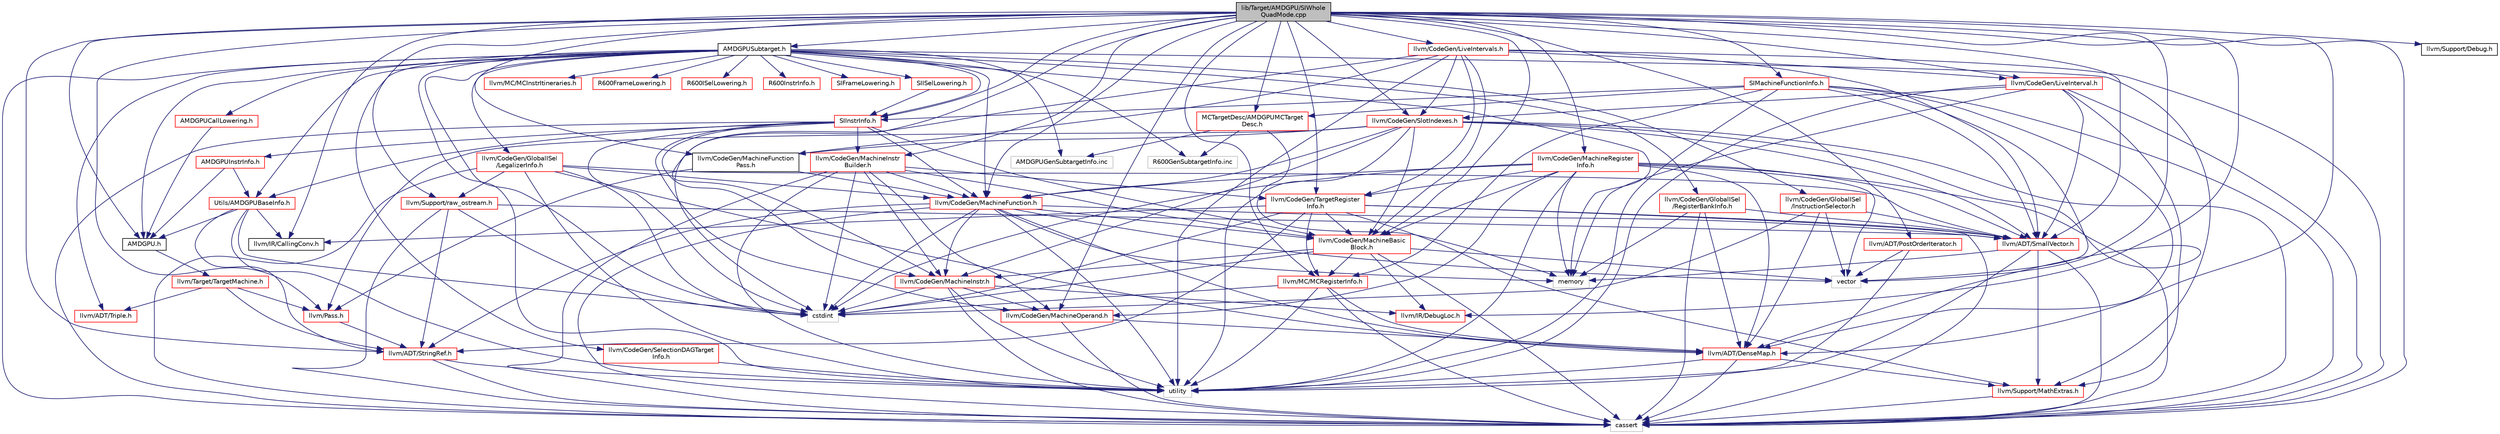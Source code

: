 digraph "lib/Target/AMDGPU/SIWholeQuadMode.cpp"
{
 // LATEX_PDF_SIZE
  bgcolor="transparent";
  edge [fontname="Helvetica",fontsize="10",labelfontname="Helvetica",labelfontsize="10"];
  node [fontname="Helvetica",fontsize="10",shape="box"];
  Node1 [label="lib/Target/AMDGPU/SIWhole\lQuadMode.cpp",height=0.2,width=0.4,color="black", fillcolor="grey75", style="filled", fontcolor="black",tooltip="This pass adds instructions to enable whole quad mode for pixel shaders, and whole wavefront mode for..."];
  Node1 -> Node2 [color="midnightblue",fontsize="10",style="solid",fontname="Helvetica"];
  Node2 [label="AMDGPU.h",height=0.2,width=0.4,color="black",URL="$AMDGPU_8h.html",tooltip=" "];
  Node2 -> Node3 [color="midnightblue",fontsize="10",style="solid",fontname="Helvetica"];
  Node3 [label="llvm/Target/TargetMachine.h",height=0.2,width=0.4,color="red",URL="$llvm_2Target_2TargetMachine_8h.html",tooltip=" "];
  Node3 -> Node4 [color="midnightblue",fontsize="10",style="solid",fontname="Helvetica"];
  Node4 [label="llvm/ADT/StringRef.h",height=0.2,width=0.4,color="red",URL="$StringRef_8h.html",tooltip=" "];
  Node4 -> Node15 [color="midnightblue",fontsize="10",style="solid",fontname="Helvetica"];
  Node15 [label="cassert",height=0.2,width=0.4,color="grey75",tooltip=" "];
  Node4 -> Node14 [color="midnightblue",fontsize="10",style="solid",fontname="Helvetica"];
  Node14 [label="utility",height=0.2,width=0.4,color="grey75",tooltip=" "];
  Node3 -> Node44 [color="midnightblue",fontsize="10",style="solid",fontname="Helvetica"];
  Node44 [label="llvm/ADT/Triple.h",height=0.2,width=0.4,color="red",URL="$Triple_8h.html",tooltip=" "];
  Node3 -> Node68 [color="midnightblue",fontsize="10",style="solid",fontname="Helvetica"];
  Node68 [label="llvm/Pass.h",height=0.2,width=0.4,color="red",URL="$Pass_8h.html",tooltip=" "];
  Node68 -> Node4 [color="midnightblue",fontsize="10",style="solid",fontname="Helvetica"];
  Node1 -> Node83 [color="midnightblue",fontsize="10",style="solid",fontname="Helvetica"];
  Node83 [label="AMDGPUSubtarget.h",height=0.2,width=0.4,color="black",URL="$AMDGPUSubtarget_8h.html",tooltip="AMDGPU specific subclass of TargetSubtarget."];
  Node83 -> Node2 [color="midnightblue",fontsize="10",style="solid",fontname="Helvetica"];
  Node83 -> Node84 [color="midnightblue",fontsize="10",style="solid",fontname="Helvetica"];
  Node84 [label="AMDGPUCallLowering.h",height=0.2,width=0.4,color="red",URL="$AMDGPUCallLowering_8h.html",tooltip="This file describes how to lower LLVM calls to machine code calls."];
  Node84 -> Node2 [color="midnightblue",fontsize="10",style="solid",fontname="Helvetica"];
  Node83 -> Node207 [color="midnightblue",fontsize="10",style="solid",fontname="Helvetica"];
  Node207 [label="R600FrameLowering.h",height=0.2,width=0.4,color="red",URL="$R600FrameLowering_8h.html",tooltip=" "];
  Node83 -> Node211 [color="midnightblue",fontsize="10",style="solid",fontname="Helvetica"];
  Node211 [label="R600ISelLowering.h",height=0.2,width=0.4,color="red",URL="$R600ISelLowering_8h.html",tooltip="R600 DAG Lowering interface definition."];
  Node83 -> Node237 [color="midnightblue",fontsize="10",style="solid",fontname="Helvetica"];
  Node237 [label="R600InstrInfo.h",height=0.2,width=0.4,color="red",URL="$R600InstrInfo_8h.html",tooltip="Interface definition for R600InstrInfo."];
  Node83 -> Node266 [color="midnightblue",fontsize="10",style="solid",fontname="Helvetica"];
  Node266 [label="SIFrameLowering.h",height=0.2,width=0.4,color="red",URL="$SIFrameLowering_8h.html",tooltip=" "];
  Node83 -> Node267 [color="midnightblue",fontsize="10",style="solid",fontname="Helvetica"];
  Node267 [label="SIISelLowering.h",height=0.2,width=0.4,color="red",URL="$SIISelLowering_8h.html",tooltip="SI DAG Lowering interface definition."];
  Node267 -> Node269 [color="midnightblue",fontsize="10",style="solid",fontname="Helvetica"];
  Node269 [label="SIInstrInfo.h",height=0.2,width=0.4,color="red",URL="$SIInstrInfo_8h.html",tooltip="Interface definition for SIInstrInfo."];
  Node269 -> Node270 [color="midnightblue",fontsize="10",style="solid",fontname="Helvetica"];
  Node270 [label="AMDGPUInstrInfo.h",height=0.2,width=0.4,color="red",URL="$AMDGPUInstrInfo_8h.html",tooltip="Contains the definition of a TargetInstrInfo class that is common to all AMD GPUs."];
  Node270 -> Node2 [color="midnightblue",fontsize="10",style="solid",fontname="Helvetica"];
  Node270 -> Node271 [color="midnightblue",fontsize="10",style="solid",fontname="Helvetica"];
  Node271 [label="Utils/AMDGPUBaseInfo.h",height=0.2,width=0.4,color="red",URL="$AMDGPUBaseInfo_8h.html",tooltip=" "];
  Node271 -> Node2 [color="midnightblue",fontsize="10",style="solid",fontname="Helvetica"];
  Node271 -> Node4 [color="midnightblue",fontsize="10",style="solid",fontname="Helvetica"];
  Node271 -> Node135 [color="midnightblue",fontsize="10",style="solid",fontname="Helvetica"];
  Node135 [label="llvm/IR/CallingConv.h",height=0.2,width=0.4,color="black",URL="$CallingConv_8h.html",tooltip=" "];
  Node271 -> Node41 [color="midnightblue",fontsize="10",style="solid",fontname="Helvetica"];
  Node41 [label="cstdint",height=0.2,width=0.4,color="grey75",tooltip=" "];
  Node271 -> Node14 [color="midnightblue",fontsize="10",style="solid",fontname="Helvetica"];
  Node269 -> Node271 [color="midnightblue",fontsize="10",style="solid",fontname="Helvetica"];
  Node269 -> Node102 [color="midnightblue",fontsize="10",style="solid",fontname="Helvetica"];
  Node102 [label="llvm/CodeGen/MachineBasic\lBlock.h",height=0.2,width=0.4,color="red",URL="$MachineBasicBlock_8h.html",tooltip=" "];
  Node102 -> Node103 [color="midnightblue",fontsize="10",style="solid",fontname="Helvetica"];
  Node103 [label="llvm/CodeGen/MachineInstr.h",height=0.2,width=0.4,color="red",URL="$MachineInstr_8h.html",tooltip=" "];
  Node103 -> Node173 [color="midnightblue",fontsize="10",style="solid",fontname="Helvetica"];
  Node173 [label="llvm/CodeGen/MachineOperand.h",height=0.2,width=0.4,color="red",URL="$MachineOperand_8h.html",tooltip=" "];
  Node173 -> Node74 [color="midnightblue",fontsize="10",style="solid",fontname="Helvetica"];
  Node74 [label="llvm/ADT/DenseMap.h",height=0.2,width=0.4,color="red",URL="$DenseMap_8h.html",tooltip=" "];
  Node74 -> Node22 [color="midnightblue",fontsize="10",style="solid",fontname="Helvetica"];
  Node22 [label="llvm/Support/MathExtras.h",height=0.2,width=0.4,color="red",URL="$MathExtras_8h.html",tooltip=" "];
  Node22 -> Node15 [color="midnightblue",fontsize="10",style="solid",fontname="Helvetica"];
  Node74 -> Node15 [color="midnightblue",fontsize="10",style="solid",fontname="Helvetica"];
  Node74 -> Node14 [color="midnightblue",fontsize="10",style="solid",fontname="Helvetica"];
  Node173 -> Node15 [color="midnightblue",fontsize="10",style="solid",fontname="Helvetica"];
  Node103 -> Node116 [color="midnightblue",fontsize="10",style="solid",fontname="Helvetica"];
  Node116 [label="llvm/IR/DebugLoc.h",height=0.2,width=0.4,color="red",URL="$DebugLoc_8h.html",tooltip=" "];
  Node103 -> Node15 [color="midnightblue",fontsize="10",style="solid",fontname="Helvetica"];
  Node103 -> Node41 [color="midnightblue",fontsize="10",style="solid",fontname="Helvetica"];
  Node103 -> Node14 [color="midnightblue",fontsize="10",style="solid",fontname="Helvetica"];
  Node102 -> Node116 [color="midnightblue",fontsize="10",style="solid",fontname="Helvetica"];
  Node102 -> Node190 [color="midnightblue",fontsize="10",style="solid",fontname="Helvetica"];
  Node190 [label="llvm/MC/MCRegisterInfo.h",height=0.2,width=0.4,color="red",URL="$MCRegisterInfo_8h.html",tooltip=" "];
  Node190 -> Node74 [color="midnightblue",fontsize="10",style="solid",fontname="Helvetica"];
  Node190 -> Node15 [color="midnightblue",fontsize="10",style="solid",fontname="Helvetica"];
  Node190 -> Node41 [color="midnightblue",fontsize="10",style="solid",fontname="Helvetica"];
  Node190 -> Node14 [color="midnightblue",fontsize="10",style="solid",fontname="Helvetica"];
  Node102 -> Node15 [color="midnightblue",fontsize="10",style="solid",fontname="Helvetica"];
  Node102 -> Node41 [color="midnightblue",fontsize="10",style="solid",fontname="Helvetica"];
  Node102 -> Node56 [color="midnightblue",fontsize="10",style="solid",fontname="Helvetica"];
  Node56 [label="vector",height=0.2,width=0.4,color="grey75",tooltip=" "];
  Node269 -> Node88 [color="midnightblue",fontsize="10",style="solid",fontname="Helvetica"];
  Node88 [label="llvm/CodeGen/MachineFunction.h",height=0.2,width=0.4,color="red",URL="$MachineFunction_8h.html",tooltip=" "];
  Node88 -> Node74 [color="midnightblue",fontsize="10",style="solid",fontname="Helvetica"];
  Node88 -> Node17 [color="midnightblue",fontsize="10",style="solid",fontname="Helvetica"];
  Node17 [label="llvm/ADT/SmallVector.h",height=0.2,width=0.4,color="red",URL="$SmallVector_8h.html",tooltip=" "];
  Node17 -> Node22 [color="midnightblue",fontsize="10",style="solid",fontname="Helvetica"];
  Node17 -> Node15 [color="midnightblue",fontsize="10",style="solid",fontname="Helvetica"];
  Node17 -> Node16 [color="midnightblue",fontsize="10",style="solid",fontname="Helvetica"];
  Node16 [label="memory",height=0.2,width=0.4,color="grey75",tooltip=" "];
  Node17 -> Node14 [color="midnightblue",fontsize="10",style="solid",fontname="Helvetica"];
  Node88 -> Node4 [color="midnightblue",fontsize="10",style="solid",fontname="Helvetica"];
  Node88 -> Node102 [color="midnightblue",fontsize="10",style="solid",fontname="Helvetica"];
  Node88 -> Node103 [color="midnightblue",fontsize="10",style="solid",fontname="Helvetica"];
  Node88 -> Node15 [color="midnightblue",fontsize="10",style="solid",fontname="Helvetica"];
  Node88 -> Node41 [color="midnightblue",fontsize="10",style="solid",fontname="Helvetica"];
  Node88 -> Node16 [color="midnightblue",fontsize="10",style="solid",fontname="Helvetica"];
  Node88 -> Node14 [color="midnightblue",fontsize="10",style="solid",fontname="Helvetica"];
  Node88 -> Node56 [color="midnightblue",fontsize="10",style="solid",fontname="Helvetica"];
  Node269 -> Node103 [color="midnightblue",fontsize="10",style="solid",fontname="Helvetica"];
  Node269 -> Node287 [color="midnightblue",fontsize="10",style="solid",fontname="Helvetica"];
  Node287 [label="llvm/CodeGen/MachineInstr\lBuilder.h",height=0.2,width=0.4,color="red",URL="$MachineInstrBuilder_8h.html",tooltip=" "];
  Node287 -> Node102 [color="midnightblue",fontsize="10",style="solid",fontname="Helvetica"];
  Node287 -> Node88 [color="midnightblue",fontsize="10",style="solid",fontname="Helvetica"];
  Node287 -> Node103 [color="midnightblue",fontsize="10",style="solid",fontname="Helvetica"];
  Node287 -> Node173 [color="midnightblue",fontsize="10",style="solid",fontname="Helvetica"];
  Node287 -> Node229 [color="midnightblue",fontsize="10",style="solid",fontname="Helvetica"];
  Node229 [label="llvm/CodeGen/TargetRegister\lInfo.h",height=0.2,width=0.4,color="red",URL="$TargetRegisterInfo_8h.html",tooltip=" "];
  Node229 -> Node17 [color="midnightblue",fontsize="10",style="solid",fontname="Helvetica"];
  Node229 -> Node4 [color="midnightblue",fontsize="10",style="solid",fontname="Helvetica"];
  Node229 -> Node102 [color="midnightblue",fontsize="10",style="solid",fontname="Helvetica"];
  Node229 -> Node135 [color="midnightblue",fontsize="10",style="solid",fontname="Helvetica"];
  Node229 -> Node190 [color="midnightblue",fontsize="10",style="solid",fontname="Helvetica"];
  Node229 -> Node22 [color="midnightblue",fontsize="10",style="solid",fontname="Helvetica"];
  Node229 -> Node15 [color="midnightblue",fontsize="10",style="solid",fontname="Helvetica"];
  Node229 -> Node41 [color="midnightblue",fontsize="10",style="solid",fontname="Helvetica"];
  Node287 -> Node15 [color="midnightblue",fontsize="10",style="solid",fontname="Helvetica"];
  Node287 -> Node41 [color="midnightblue",fontsize="10",style="solid",fontname="Helvetica"];
  Node287 -> Node14 [color="midnightblue",fontsize="10",style="solid",fontname="Helvetica"];
  Node269 -> Node173 [color="midnightblue",fontsize="10",style="solid",fontname="Helvetica"];
  Node269 -> Node15 [color="midnightblue",fontsize="10",style="solid",fontname="Helvetica"];
  Node269 -> Node41 [color="midnightblue",fontsize="10",style="solid",fontname="Helvetica"];
  Node83 -> Node269 [color="midnightblue",fontsize="10",style="solid",fontname="Helvetica"];
  Node83 -> Node271 [color="midnightblue",fontsize="10",style="solid",fontname="Helvetica"];
  Node83 -> Node44 [color="midnightblue",fontsize="10",style="solid",fontname="Helvetica"];
  Node83 -> Node290 [color="midnightblue",fontsize="10",style="solid",fontname="Helvetica"];
  Node290 [label="llvm/CodeGen/GlobalISel\l/InstructionSelector.h",height=0.2,width=0.4,color="red",URL="$InstructionSelector_8h.html",tooltip=" "];
  Node290 -> Node74 [color="midnightblue",fontsize="10",style="solid",fontname="Helvetica"];
  Node290 -> Node17 [color="midnightblue",fontsize="10",style="solid",fontname="Helvetica"];
  Node290 -> Node41 [color="midnightblue",fontsize="10",style="solid",fontname="Helvetica"];
  Node290 -> Node56 [color="midnightblue",fontsize="10",style="solid",fontname="Helvetica"];
  Node83 -> Node292 [color="midnightblue",fontsize="10",style="solid",fontname="Helvetica"];
  Node292 [label="llvm/CodeGen/GlobalISel\l/LegalizerInfo.h",height=0.2,width=0.4,color="red",URL="$LegalizerInfo_8h.html",tooltip=" "];
  Node292 -> Node74 [color="midnightblue",fontsize="10",style="solid",fontname="Helvetica"];
  Node292 -> Node17 [color="midnightblue",fontsize="10",style="solid",fontname="Helvetica"];
  Node292 -> Node88 [color="midnightblue",fontsize="10",style="solid",fontname="Helvetica"];
  Node292 -> Node130 [color="midnightblue",fontsize="10",style="solid",fontname="Helvetica"];
  Node130 [label="llvm/Support/raw_ostream.h",height=0.2,width=0.4,color="red",URL="$raw__ostream_8h.html",tooltip=" "];
  Node130 -> Node17 [color="midnightblue",fontsize="10",style="solid",fontname="Helvetica"];
  Node130 -> Node4 [color="midnightblue",fontsize="10",style="solid",fontname="Helvetica"];
  Node130 -> Node15 [color="midnightblue",fontsize="10",style="solid",fontname="Helvetica"];
  Node130 -> Node41 [color="midnightblue",fontsize="10",style="solid",fontname="Helvetica"];
  Node292 -> Node15 [color="midnightblue",fontsize="10",style="solid",fontname="Helvetica"];
  Node292 -> Node41 [color="midnightblue",fontsize="10",style="solid",fontname="Helvetica"];
  Node292 -> Node14 [color="midnightblue",fontsize="10",style="solid",fontname="Helvetica"];
  Node83 -> Node295 [color="midnightblue",fontsize="10",style="solid",fontname="Helvetica"];
  Node295 [label="llvm/CodeGen/GlobalISel\l/RegisterBankInfo.h",height=0.2,width=0.4,color="red",URL="$RegisterBankInfo_8h.html",tooltip=" "];
  Node295 -> Node74 [color="midnightblue",fontsize="10",style="solid",fontname="Helvetica"];
  Node295 -> Node17 [color="midnightblue",fontsize="10",style="solid",fontname="Helvetica"];
  Node295 -> Node15 [color="midnightblue",fontsize="10",style="solid",fontname="Helvetica"];
  Node295 -> Node16 [color="midnightblue",fontsize="10",style="solid",fontname="Helvetica"];
  Node83 -> Node88 [color="midnightblue",fontsize="10",style="solid",fontname="Helvetica"];
  Node83 -> Node296 [color="midnightblue",fontsize="10",style="solid",fontname="Helvetica"];
  Node296 [label="llvm/CodeGen/SelectionDAGTarget\lInfo.h",height=0.2,width=0.4,color="red",URL="$SelectionDAGTargetInfo_8h.html",tooltip=" "];
  Node296 -> Node14 [color="midnightblue",fontsize="10",style="solid",fontname="Helvetica"];
  Node83 -> Node254 [color="midnightblue",fontsize="10",style="solid",fontname="Helvetica"];
  Node254 [label="llvm/MC/MCInstrItineraries.h",height=0.2,width=0.4,color="red",URL="$MCInstrItineraries_8h.html",tooltip=" "];
  Node83 -> Node22 [color="midnightblue",fontsize="10",style="solid",fontname="Helvetica"];
  Node83 -> Node15 [color="midnightblue",fontsize="10",style="solid",fontname="Helvetica"];
  Node83 -> Node41 [color="midnightblue",fontsize="10",style="solid",fontname="Helvetica"];
  Node83 -> Node16 [color="midnightblue",fontsize="10",style="solid",fontname="Helvetica"];
  Node83 -> Node14 [color="midnightblue",fontsize="10",style="solid",fontname="Helvetica"];
  Node83 -> Node297 [color="midnightblue",fontsize="10",style="solid",fontname="Helvetica"];
  Node297 [label="AMDGPUGenSubtargetInfo.inc",height=0.2,width=0.4,color="grey75",tooltip=" "];
  Node83 -> Node298 [color="midnightblue",fontsize="10",style="solid",fontname="Helvetica"];
  Node298 [label="R600GenSubtargetInfo.inc",height=0.2,width=0.4,color="grey75",tooltip=" "];
  Node1 -> Node269 [color="midnightblue",fontsize="10",style="solid",fontname="Helvetica"];
  Node1 -> Node299 [color="midnightblue",fontsize="10",style="solid",fontname="Helvetica"];
  Node299 [label="SIMachineFunctionInfo.h",height=0.2,width=0.4,color="red",URL="$SIMachineFunctionInfo_8h.html",tooltip=" "];
  Node299 -> Node301 [color="midnightblue",fontsize="10",style="solid",fontname="Helvetica"];
  Node301 [label="MCTargetDesc/AMDGPUMCTarget\lDesc.h",height=0.2,width=0.4,color="red",URL="$AMDGPUMCTargetDesc_8h.html",tooltip="Provides AMDGPU specific target descriptions."];
  Node301 -> Node16 [color="midnightblue",fontsize="10",style="solid",fontname="Helvetica"];
  Node301 -> Node297 [color="midnightblue",fontsize="10",style="solid",fontname="Helvetica"];
  Node301 -> Node298 [color="midnightblue",fontsize="10",style="solid",fontname="Helvetica"];
  Node299 -> Node269 [color="midnightblue",fontsize="10",style="solid",fontname="Helvetica"];
  Node299 -> Node74 [color="midnightblue",fontsize="10",style="solid",fontname="Helvetica"];
  Node299 -> Node17 [color="midnightblue",fontsize="10",style="solid",fontname="Helvetica"];
  Node299 -> Node190 [color="midnightblue",fontsize="10",style="solid",fontname="Helvetica"];
  Node299 -> Node15 [color="midnightblue",fontsize="10",style="solid",fontname="Helvetica"];
  Node299 -> Node14 [color="midnightblue",fontsize="10",style="solid",fontname="Helvetica"];
  Node299 -> Node56 [color="midnightblue",fontsize="10",style="solid",fontname="Helvetica"];
  Node1 -> Node301 [color="midnightblue",fontsize="10",style="solid",fontname="Helvetica"];
  Node1 -> Node74 [color="midnightblue",fontsize="10",style="solid",fontname="Helvetica"];
  Node1 -> Node217 [color="midnightblue",fontsize="10",style="solid",fontname="Helvetica"];
  Node217 [label="llvm/ADT/PostOrderIterator.h",height=0.2,width=0.4,color="red",URL="$PostOrderIterator_8h.html",tooltip=" "];
  Node217 -> Node14 [color="midnightblue",fontsize="10",style="solid",fontname="Helvetica"];
  Node217 -> Node56 [color="midnightblue",fontsize="10",style="solid",fontname="Helvetica"];
  Node1 -> Node17 [color="midnightblue",fontsize="10",style="solid",fontname="Helvetica"];
  Node1 -> Node4 [color="midnightblue",fontsize="10",style="solid",fontname="Helvetica"];
  Node1 -> Node322 [color="midnightblue",fontsize="10",style="solid",fontname="Helvetica"];
  Node322 [label="llvm/CodeGen/LiveInterval.h",height=0.2,width=0.4,color="red",URL="$LiveInterval_8h.html",tooltip=" "];
  Node322 -> Node17 [color="midnightblue",fontsize="10",style="solid",fontname="Helvetica"];
  Node322 -> Node324 [color="midnightblue",fontsize="10",style="solid",fontname="Helvetica"];
  Node324 [label="llvm/CodeGen/SlotIndexes.h",height=0.2,width=0.4,color="red",URL="$SlotIndexes_8h.html",tooltip=" "];
  Node324 -> Node74 [color="midnightblue",fontsize="10",style="solid",fontname="Helvetica"];
  Node324 -> Node17 [color="midnightblue",fontsize="10",style="solid",fontname="Helvetica"];
  Node324 -> Node102 [color="midnightblue",fontsize="10",style="solid",fontname="Helvetica"];
  Node324 -> Node88 [color="midnightblue",fontsize="10",style="solid",fontname="Helvetica"];
  Node324 -> Node259 [color="midnightblue",fontsize="10",style="solid",fontname="Helvetica"];
  Node259 [label="llvm/CodeGen/MachineFunction\lPass.h",height=0.2,width=0.4,color="black",URL="$MachineFunctionPass_8h.html",tooltip=" "];
  Node259 -> Node88 [color="midnightblue",fontsize="10",style="solid",fontname="Helvetica"];
  Node259 -> Node68 [color="midnightblue",fontsize="10",style="solid",fontname="Helvetica"];
  Node324 -> Node103 [color="midnightblue",fontsize="10",style="solid",fontname="Helvetica"];
  Node324 -> Node68 [color="midnightblue",fontsize="10",style="solid",fontname="Helvetica"];
  Node324 -> Node15 [color="midnightblue",fontsize="10",style="solid",fontname="Helvetica"];
  Node324 -> Node14 [color="midnightblue",fontsize="10",style="solid",fontname="Helvetica"];
  Node322 -> Node22 [color="midnightblue",fontsize="10",style="solid",fontname="Helvetica"];
  Node322 -> Node15 [color="midnightblue",fontsize="10",style="solid",fontname="Helvetica"];
  Node322 -> Node16 [color="midnightblue",fontsize="10",style="solid",fontname="Helvetica"];
  Node322 -> Node14 [color="midnightblue",fontsize="10",style="solid",fontname="Helvetica"];
  Node1 -> Node326 [color="midnightblue",fontsize="10",style="solid",fontname="Helvetica"];
  Node326 [label="llvm/CodeGen/LiveIntervals.h",height=0.2,width=0.4,color="red",URL="$LiveIntervals_8h.html",tooltip=" "];
  Node326 -> Node17 [color="midnightblue",fontsize="10",style="solid",fontname="Helvetica"];
  Node326 -> Node322 [color="midnightblue",fontsize="10",style="solid",fontname="Helvetica"];
  Node326 -> Node102 [color="midnightblue",fontsize="10",style="solid",fontname="Helvetica"];
  Node326 -> Node259 [color="midnightblue",fontsize="10",style="solid",fontname="Helvetica"];
  Node326 -> Node324 [color="midnightblue",fontsize="10",style="solid",fontname="Helvetica"];
  Node326 -> Node229 [color="midnightblue",fontsize="10",style="solid",fontname="Helvetica"];
  Node326 -> Node15 [color="midnightblue",fontsize="10",style="solid",fontname="Helvetica"];
  Node326 -> Node41 [color="midnightblue",fontsize="10",style="solid",fontname="Helvetica"];
  Node326 -> Node14 [color="midnightblue",fontsize="10",style="solid",fontname="Helvetica"];
  Node1 -> Node102 [color="midnightblue",fontsize="10",style="solid",fontname="Helvetica"];
  Node1 -> Node88 [color="midnightblue",fontsize="10",style="solid",fontname="Helvetica"];
  Node1 -> Node259 [color="midnightblue",fontsize="10",style="solid",fontname="Helvetica"];
  Node1 -> Node103 [color="midnightblue",fontsize="10",style="solid",fontname="Helvetica"];
  Node1 -> Node287 [color="midnightblue",fontsize="10",style="solid",fontname="Helvetica"];
  Node1 -> Node173 [color="midnightblue",fontsize="10",style="solid",fontname="Helvetica"];
  Node1 -> Node242 [color="midnightblue",fontsize="10",style="solid",fontname="Helvetica"];
  Node242 [label="llvm/CodeGen/MachineRegister\lInfo.h",height=0.2,width=0.4,color="red",URL="$MachineRegisterInfo_8h.html",tooltip=" "];
  Node242 -> Node74 [color="midnightblue",fontsize="10",style="solid",fontname="Helvetica"];
  Node242 -> Node17 [color="midnightblue",fontsize="10",style="solid",fontname="Helvetica"];
  Node242 -> Node102 [color="midnightblue",fontsize="10",style="solid",fontname="Helvetica"];
  Node242 -> Node88 [color="midnightblue",fontsize="10",style="solid",fontname="Helvetica"];
  Node242 -> Node173 [color="midnightblue",fontsize="10",style="solid",fontname="Helvetica"];
  Node242 -> Node229 [color="midnightblue",fontsize="10",style="solid",fontname="Helvetica"];
  Node242 -> Node15 [color="midnightblue",fontsize="10",style="solid",fontname="Helvetica"];
  Node242 -> Node41 [color="midnightblue",fontsize="10",style="solid",fontname="Helvetica"];
  Node242 -> Node16 [color="midnightblue",fontsize="10",style="solid",fontname="Helvetica"];
  Node242 -> Node14 [color="midnightblue",fontsize="10",style="solid",fontname="Helvetica"];
  Node242 -> Node56 [color="midnightblue",fontsize="10",style="solid",fontname="Helvetica"];
  Node1 -> Node324 [color="midnightblue",fontsize="10",style="solid",fontname="Helvetica"];
  Node1 -> Node229 [color="midnightblue",fontsize="10",style="solid",fontname="Helvetica"];
  Node1 -> Node135 [color="midnightblue",fontsize="10",style="solid",fontname="Helvetica"];
  Node1 -> Node116 [color="midnightblue",fontsize="10",style="solid",fontname="Helvetica"];
  Node1 -> Node190 [color="midnightblue",fontsize="10",style="solid",fontname="Helvetica"];
  Node1 -> Node68 [color="midnightblue",fontsize="10",style="solid",fontname="Helvetica"];
  Node1 -> Node163 [color="midnightblue",fontsize="10",style="solid",fontname="Helvetica"];
  Node163 [label="llvm/Support/Debug.h",height=0.2,width=0.4,color="black",URL="$Debug_8h.html",tooltip=" "];
  Node1 -> Node130 [color="midnightblue",fontsize="10",style="solid",fontname="Helvetica"];
  Node1 -> Node15 [color="midnightblue",fontsize="10",style="solid",fontname="Helvetica"];
  Node1 -> Node56 [color="midnightblue",fontsize="10",style="solid",fontname="Helvetica"];
}
